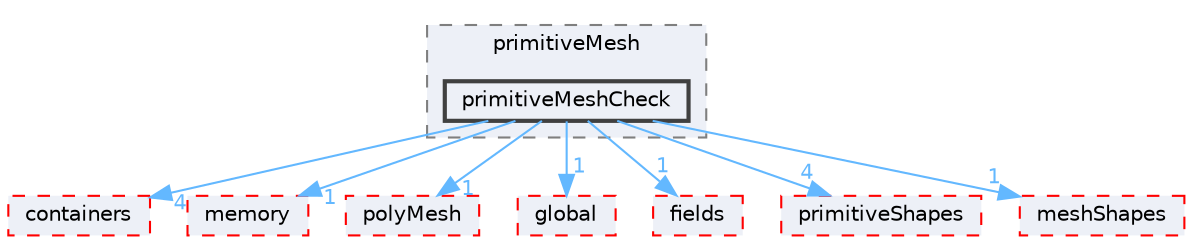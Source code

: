 digraph "src/OpenFOAM/meshes/primitiveMesh/primitiveMeshCheck"
{
 // LATEX_PDF_SIZE
  bgcolor="transparent";
  edge [fontname=Helvetica,fontsize=10,labelfontname=Helvetica,labelfontsize=10];
  node [fontname=Helvetica,fontsize=10,shape=box,height=0.2,width=0.4];
  compound=true
  subgraph clusterdir_d498992fb7d3f293d898bf6d3a4df869 {
    graph [ bgcolor="#edf0f7", pencolor="grey50", label="primitiveMesh", fontname=Helvetica,fontsize=10 style="filled,dashed", URL="dir_d498992fb7d3f293d898bf6d3a4df869.html",tooltip=""]
  dir_37297d5727e47a4ea341442719c4b3e7 [label="primitiveMeshCheck", fillcolor="#edf0f7", color="grey25", style="filled,bold", URL="dir_37297d5727e47a4ea341442719c4b3e7.html",tooltip=""];
  }
  dir_19d0872053bde092be81d7fe3f56cbf7 [label="containers", fillcolor="#edf0f7", color="red", style="filled,dashed", URL="dir_19d0872053bde092be81d7fe3f56cbf7.html",tooltip=""];
  dir_385a22dcc2f7120acb0f1a7a832b3b8d [label="memory", fillcolor="#edf0f7", color="red", style="filled,dashed", URL="dir_385a22dcc2f7120acb0f1a7a832b3b8d.html",tooltip=""];
  dir_5e5a63cb97aae3d01c8e98f0c14953bc [label="polyMesh", fillcolor="#edf0f7", color="red", style="filled,dashed", URL="dir_5e5a63cb97aae3d01c8e98f0c14953bc.html",tooltip=""];
  dir_8583492183f4d27c76555f8f333dd07b [label="global", fillcolor="#edf0f7", color="red", style="filled,dashed", URL="dir_8583492183f4d27c76555f8f333dd07b.html",tooltip=""];
  dir_962442b8f989d5529fab5e0f0e4ffb74 [label="fields", fillcolor="#edf0f7", color="red", style="filled,dashed", URL="dir_962442b8f989d5529fab5e0f0e4ffb74.html",tooltip=""];
  dir_a36ac568b20b0ed2190ed53a491bc296 [label="primitiveShapes", fillcolor="#edf0f7", color="red", style="filled,dashed", URL="dir_a36ac568b20b0ed2190ed53a491bc296.html",tooltip=""];
  dir_b8e2732bc99f8fb2a379dad81aa6030e [label="meshShapes", fillcolor="#edf0f7", color="red", style="filled,dashed", URL="dir_b8e2732bc99f8fb2a379dad81aa6030e.html",tooltip=""];
  dir_37297d5727e47a4ea341442719c4b3e7->dir_19d0872053bde092be81d7fe3f56cbf7 [headlabel="4", labeldistance=1.5 headhref="dir_003064_000669.html" href="dir_003064_000669.html" color="steelblue1" fontcolor="steelblue1"];
  dir_37297d5727e47a4ea341442719c4b3e7->dir_385a22dcc2f7120acb0f1a7a832b3b8d [headlabel="1", labeldistance=1.5 headhref="dir_003064_002352.html" href="dir_003064_002352.html" color="steelblue1" fontcolor="steelblue1"];
  dir_37297d5727e47a4ea341442719c4b3e7->dir_5e5a63cb97aae3d01c8e98f0c14953bc [headlabel="1", labeldistance=1.5 headhref="dir_003064_002980.html" href="dir_003064_002980.html" color="steelblue1" fontcolor="steelblue1"];
  dir_37297d5727e47a4ea341442719c4b3e7->dir_8583492183f4d27c76555f8f333dd07b [headlabel="1", labeldistance=1.5 headhref="dir_003064_001645.html" href="dir_003064_001645.html" color="steelblue1" fontcolor="steelblue1"];
  dir_37297d5727e47a4ea341442719c4b3e7->dir_962442b8f989d5529fab5e0f0e4ffb74 [headlabel="1", labeldistance=1.5 headhref="dir_003064_001335.html" href="dir_003064_001335.html" color="steelblue1" fontcolor="steelblue1"];
  dir_37297d5727e47a4ea341442719c4b3e7->dir_a36ac568b20b0ed2190ed53a491bc296 [headlabel="4", labeldistance=1.5 headhref="dir_003064_003070.html" href="dir_003064_003070.html" color="steelblue1" fontcolor="steelblue1"];
  dir_37297d5727e47a4ea341442719c4b3e7->dir_b8e2732bc99f8fb2a379dad81aa6030e [headlabel="1", labeldistance=1.5 headhref="dir_003064_002377.html" href="dir_003064_002377.html" color="steelblue1" fontcolor="steelblue1"];
}
